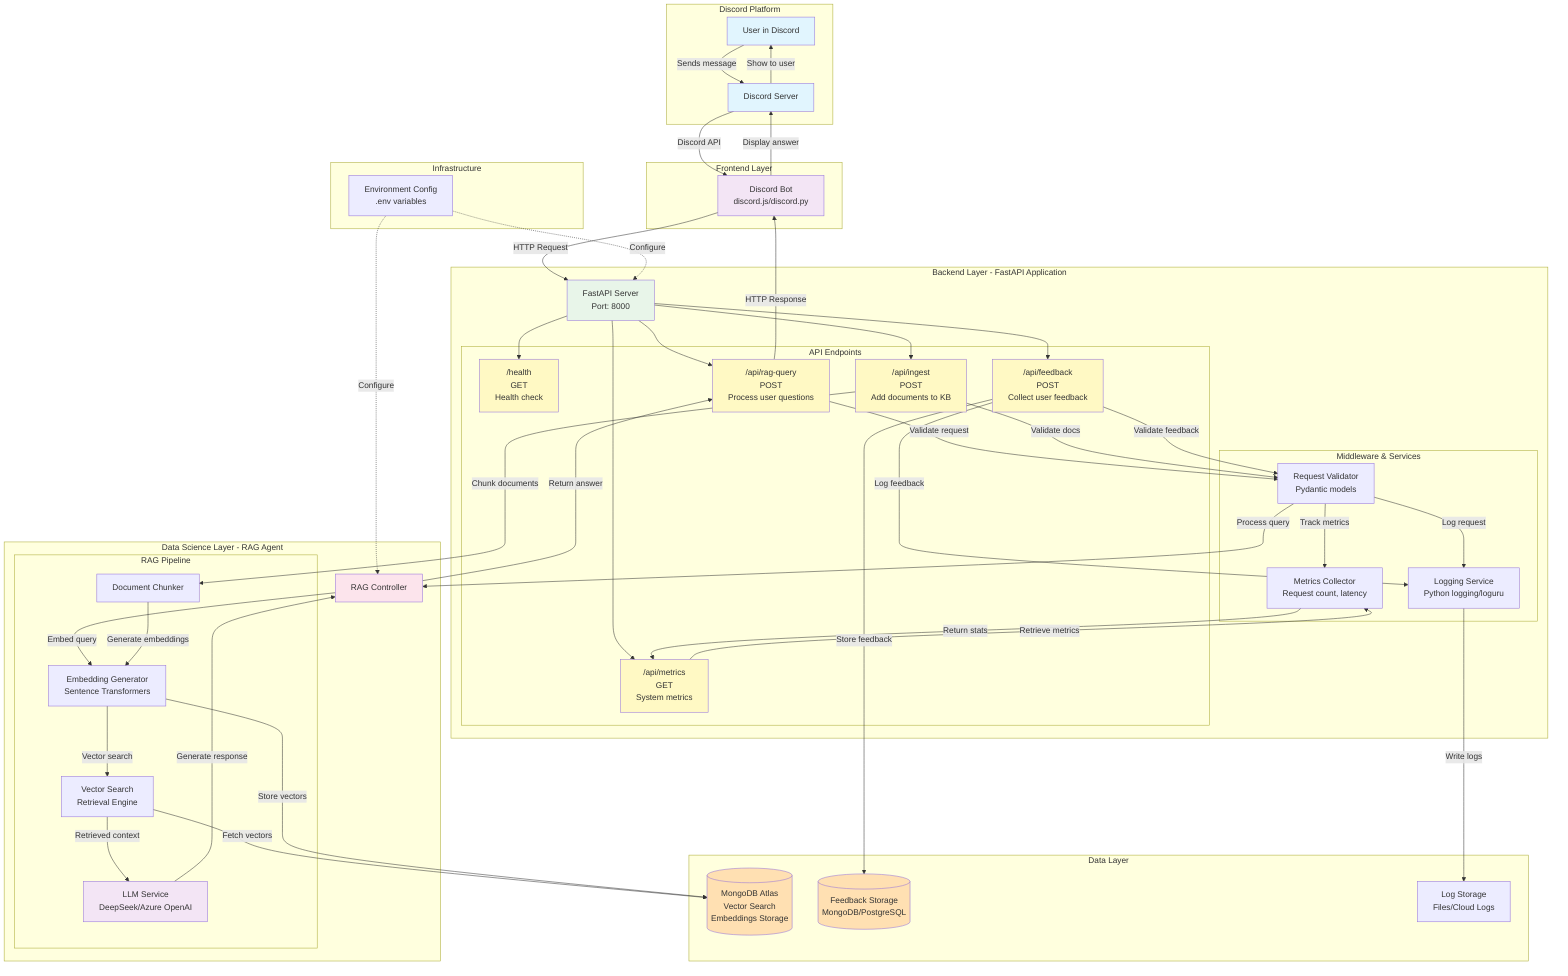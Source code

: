 graph TB
    subgraph "Discord Platform"
        USER[User in Discord]
        DISCORD[Discord Server]
    end

    subgraph "Frontend Layer"
        BOT[Discord Bot<br/>discord.js/discord.py]
    end

    subgraph "Backend Layer - FastAPI Application"
        API[FastAPI Server<br/>Port: 8000]
        
        subgraph "API Endpoints"
            HEALTH["/health<br/>GET<br/>Health check"]
            QUERY["/api/rag-query<br/>POST<br/>Process user questions"]
            FEEDBACK["/api/feedback<br/>POST<br/>Collect user feedback"]
            INGEST["/api/ingest<br/>POST<br/>Add documents to KB"]
            METRICS["/api/metrics<br/>GET<br/>System metrics"]
        end
        
        subgraph "Middleware & Services"
            LOGGER[Logging Service<br/>Python logging/loguru]
            VALIDATOR[Request Validator<br/>Pydantic models]
            METRICS_SVC[Metrics Collector<br/>Request count, latency]
        end
    end

    subgraph "Data Science Layer - RAG Agent"
        RAG_CONTROLLER[RAG Controller]
        
        subgraph "RAG Pipeline"
            CHUNKER[Document Chunker]
            EMBEDDER[Embedding Generator<br/>Sentence Transformers]
            RETRIEVER[Vector Search<br/>Retrieval Engine]
            LLM[LLM Service<br/>DeepSeek/Azure OpenAI]
        end
    end

    subgraph "Data Layer"
        VECTOR_DB[(MongoDB Atlas<br/>Vector Search<br/>Embeddings Storage)]
        FEEDBACK_DB[(Feedback Storage<br/>MongoDB/PostgreSQL)]
        LOG_STORE[Log Storage<br/>Files/Cloud Logs]
    end

    subgraph "Infrastructure"
        ENV[Environment Config<br/>.env variables]
    end

    %% User Flow
    USER -->|Sends message| DISCORD
    DISCORD -->|Discord API| BOT
    BOT -->|HTTP Request| API

    %% API Routing
    API --> HEALTH
    API --> QUERY
    API --> FEEDBACK
    API --> INGEST
    API --> METRICS

    %% Query Flow
    QUERY -->|Validate request| VALIDATOR
    VALIDATOR -->|Log request| LOGGER
    VALIDATOR -->|Track metrics| METRICS_SVC
    VALIDATOR -->|Process query| RAG_CONTROLLER

    %% RAG Pipeline Flow
    RAG_CONTROLLER -->|Embed query| EMBEDDER
    EMBEDDER -->|Vector search| RETRIEVER
    RETRIEVER -->|Fetch vectors| VECTOR_DB
    RETRIEVER -->|Retrieved context| LLM
    LLM -->|Generate response| RAG_CONTROLLER
    RAG_CONTROLLER -->|Return answer| QUERY
    QUERY -->|HTTP Response| BOT
    BOT -->|Display answer| DISCORD
    DISCORD -->|Show to user| USER

    %% Ingestion Flow
    INGEST -->|Validate docs| VALIDATOR
    INGEST -->|Chunk documents| CHUNKER
    CHUNKER -->|Generate embeddings| EMBEDDER
    EMBEDDER -->|Store vectors| VECTOR_DB

    %% Feedback Flow
    FEEDBACK -->|Validate feedback| VALIDATOR
    FEEDBACK -->|Store feedback| FEEDBACK_DB
    FEEDBACK -->|Log feedback| LOGGER

    %% Logging Flow
    LOGGER -->|Write logs| LOG_STORE

    %% Metrics Flow
    METRICS -->|Retrieve metrics| METRICS_SVC
    METRICS_SVC -->|Return stats| METRICS

    %% Infrastructure
    ENV -.->|Configure| API
    ENV -.->|Configure| RAG_CONTROLLER

    style USER fill:#e1f5fe
    style DISCORD fill:#e1f5fe
    style BOT fill:#f3e5f5
    style API fill:#e8f5e9
    style QUERY fill:#fff9c4
    style FEEDBACK fill:#fff9c4
    style INGEST fill:#fff9c4
    style HEALTH fill:#fff9c4
    style METRICS fill:#fff9c4
    style RAG_CONTROLLER fill:#fce4ec
    style VECTOR_DB fill:#ffe0b2
    style FEEDBACK_DB fill:#ffe0b2
    style LLM fill:#f3e5f5